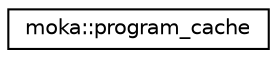 digraph "Graphical Class Hierarchy"
{
 // LATEX_PDF_SIZE
  edge [fontname="Helvetica",fontsize="10",labelfontname="Helvetica",labelfontsize="10"];
  node [fontname="Helvetica",fontsize="10",shape=record];
  rankdir="LR";
  Node0 [label="moka::program_cache",height=0.2,width=0.4,color="black", fillcolor="white", style="filled",URL="$classmoka_1_1program__cache.html",tooltip="A cache of loaded programs. Used to avoid loading the same program multiple times."];
}
